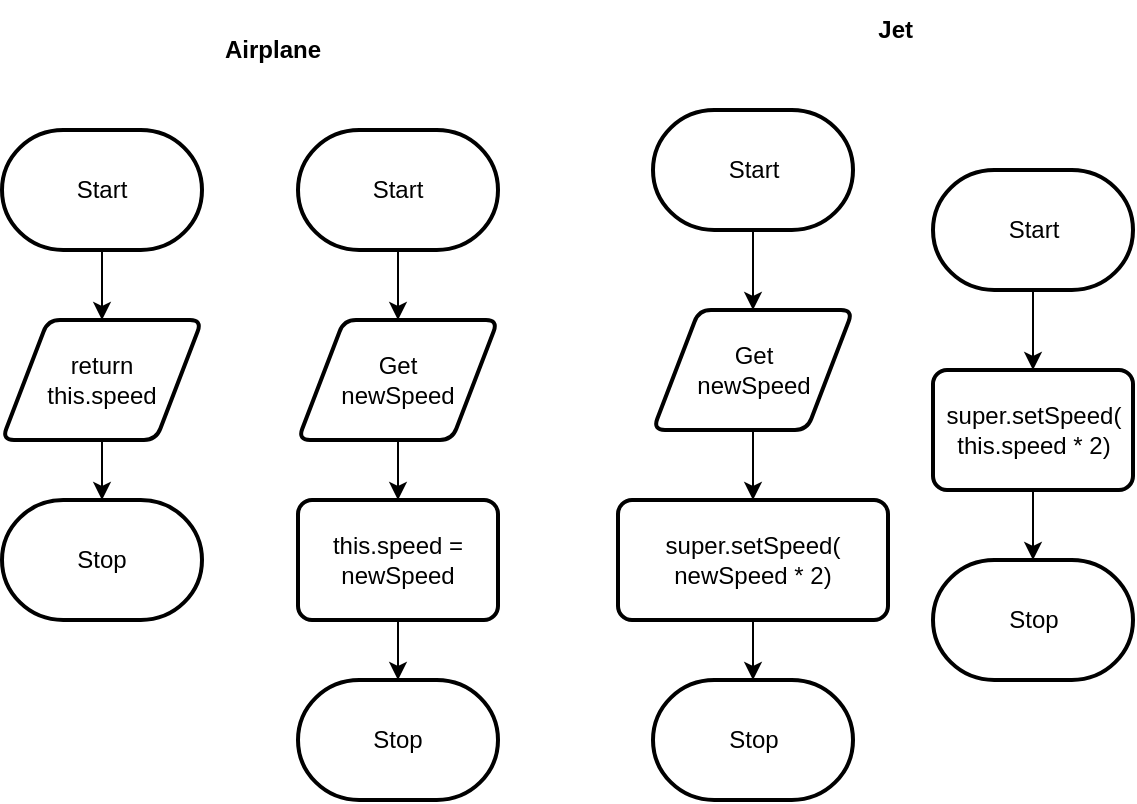 <mxfile>
    <diagram id="_DNTByqZPSWDw6pXB3MU" name="Page-1">
        <mxGraphModel dx="1086" dy="700" grid="1" gridSize="10" guides="1" tooltips="1" connect="1" arrows="1" fold="1" page="1" pageScale="1" pageWidth="827" pageHeight="1169" math="0" shadow="0">
            <root>
                <mxCell id="0"/>
                <mxCell id="1" parent="0"/>
                <mxCell id="2" style="edgeStyle=elbowEdgeStyle;rounded=0;elbow=vertical;html=1;entryX=0.5;entryY=0;entryDx=0;entryDy=0;" edge="1" parent="1" target="5">
                    <mxGeometry relative="1" as="geometry">
                        <mxPoint x="122" y="165" as="sourcePoint"/>
                    </mxGeometry>
                </mxCell>
                <mxCell id="4" style="rounded=0;elbow=vertical;html=1;entryX=0.5;entryY=0;entryDx=0;entryDy=0;entryPerimeter=0;" edge="1" parent="1" source="5">
                    <mxGeometry relative="1" as="geometry">
                        <mxPoint x="122" y="290" as="targetPoint"/>
                    </mxGeometry>
                </mxCell>
                <mxCell id="5" value="return&lt;br style=&quot;font-size: 12px;&quot;&gt;this.speed" style="shape=parallelogram;html=1;strokeWidth=2;perimeter=parallelogramPerimeter;whiteSpace=wrap;rounded=1;arcSize=12;size=0.23;fontSize=12;" vertex="1" parent="1">
                    <mxGeometry x="72" y="200" width="100" height="60" as="geometry"/>
                </mxCell>
                <mxCell id="6" style="edgeStyle=none;rounded=0;html=1;elbow=vertical;" edge="1" parent="1" target="15">
                    <mxGeometry relative="1" as="geometry">
                        <mxPoint x="270" y="165" as="sourcePoint"/>
                    </mxGeometry>
                </mxCell>
                <mxCell id="8" style="edgeStyle=none;html=1;entryX=0.5;entryY=0;entryDx=0;entryDy=0;fontSize=12;" edge="1" parent="1">
                    <mxGeometry relative="1" as="geometry">
                        <mxPoint x="370" y="340" as="sourcePoint"/>
                    </mxGeometry>
                </mxCell>
                <mxCell id="35" value="" style="edgeStyle=none;html=1;" edge="1" parent="1" source="10" target="34">
                    <mxGeometry relative="1" as="geometry"/>
                </mxCell>
                <mxCell id="10" value="this.speed = newSpeed" style="rounded=1;whiteSpace=wrap;html=1;absoluteArcSize=1;arcSize=14;strokeWidth=2;fontSize=12;" vertex="1" parent="1">
                    <mxGeometry x="220" y="290" width="100" height="60" as="geometry"/>
                </mxCell>
                <mxCell id="11" style="edgeStyle=none;html=1;fontSize=12;" edge="1" parent="1">
                    <mxGeometry relative="1" as="geometry">
                        <mxPoint x="408.5" y="410" as="sourcePoint"/>
                    </mxGeometry>
                </mxCell>
                <mxCell id="12" style="edgeStyle=none;html=1;entryX=0;entryY=0.5;entryDx=0;entryDy=0;fontSize=9;" edge="1" parent="1">
                    <mxGeometry relative="1" as="geometry">
                        <mxPoint x="559.5" y="210" as="sourcePoint"/>
                    </mxGeometry>
                </mxCell>
                <mxCell id="13" value="&lt;b&gt;Airplane&lt;/b&gt;" style="text;html=1;align=center;verticalAlign=middle;resizable=0;points=[];autosize=1;strokeColor=none;fillColor=none;" vertex="1" parent="1">
                    <mxGeometry x="172" y="50" width="70" height="30" as="geometry"/>
                </mxCell>
                <mxCell id="14" style="edgeStyle=none;rounded=0;html=1;entryX=0.5;entryY=0;entryDx=0;entryDy=0;elbow=vertical;" edge="1" parent="1" source="15" target="10">
                    <mxGeometry relative="1" as="geometry"/>
                </mxCell>
                <mxCell id="15" value="Get&lt;br&gt;newSpeed" style="shape=parallelogram;html=1;strokeWidth=2;perimeter=parallelogramPerimeter;whiteSpace=wrap;rounded=1;arcSize=12;size=0.23;fontSize=12;" vertex="1" parent="1">
                    <mxGeometry x="220" y="200" width="100" height="60" as="geometry"/>
                </mxCell>
                <mxCell id="16" style="edgeStyle=none;html=1;entryX=0.5;entryY=0;entryDx=0;entryDy=0;" edge="1" parent="1" target="18">
                    <mxGeometry relative="1" as="geometry">
                        <mxPoint x="467.5" y="205" as="targetPoint"/>
                        <mxPoint x="447.5" y="155" as="sourcePoint"/>
                    </mxGeometry>
                </mxCell>
                <mxCell id="17" style="edgeStyle=none;rounded=0;html=1;elbow=vertical;" edge="1" parent="1" source="18" target="23">
                    <mxGeometry relative="1" as="geometry"/>
                </mxCell>
                <mxCell id="18" value="Get&lt;br&gt;newSpeed" style="shape=parallelogram;html=1;strokeWidth=2;perimeter=parallelogramPerimeter;whiteSpace=wrap;rounded=1;arcSize=12;size=0.23;fontSize=12;" vertex="1" parent="1">
                    <mxGeometry x="397.5" y="195" width="100" height="60" as="geometry"/>
                </mxCell>
                <mxCell id="20" style="edgeStyle=none;rounded=0;html=1;elbow=vertical;" edge="1" parent="1" target="26">
                    <mxGeometry relative="1" as="geometry">
                        <mxPoint x="587.5" y="185" as="sourcePoint"/>
                    </mxGeometry>
                </mxCell>
                <mxCell id="36" style="edgeStyle=none;html=1;entryX=0.5;entryY=0;entryDx=0;entryDy=0;entryPerimeter=0;" edge="1" parent="1" source="23" target="28">
                    <mxGeometry relative="1" as="geometry"/>
                </mxCell>
                <mxCell id="23" value="super.setSpeed(&lt;br&gt;newSpeed * 2)" style="rounded=1;whiteSpace=wrap;html=1;absoluteArcSize=1;arcSize=14;strokeWidth=2;fontSize=12;" vertex="1" parent="1">
                    <mxGeometry x="380" y="290" width="135" height="60" as="geometry"/>
                </mxCell>
                <mxCell id="24" value="&lt;b&gt;Jet&amp;nbsp;&lt;br&gt;&lt;/b&gt;" style="text;html=1;align=center;verticalAlign=middle;resizable=0;points=[];autosize=1;strokeColor=none;fillColor=none;" vertex="1" parent="1">
                    <mxGeometry x="499.5" y="40" width="40" height="30" as="geometry"/>
                </mxCell>
                <mxCell id="38" style="edgeStyle=none;html=1;" edge="1" parent="1" source="26" target="30">
                    <mxGeometry relative="1" as="geometry"/>
                </mxCell>
                <mxCell id="26" value="super.setSpeed(&lt;br&gt;this.speed * 2)" style="rounded=1;whiteSpace=wrap;html=1;absoluteArcSize=1;arcSize=14;strokeWidth=2;fontSize=12;" vertex="1" parent="1">
                    <mxGeometry x="537.5" y="225" width="100" height="60" as="geometry"/>
                </mxCell>
                <mxCell id="27" value="Start" style="strokeWidth=2;html=1;shape=mxgraph.flowchart.terminator;whiteSpace=wrap;" vertex="1" parent="1">
                    <mxGeometry x="397.5" y="95" width="100" height="60" as="geometry"/>
                </mxCell>
                <mxCell id="28" value="Stop" style="strokeWidth=2;html=1;shape=mxgraph.flowchart.terminator;whiteSpace=wrap;" vertex="1" parent="1">
                    <mxGeometry x="397.5" y="380" width="100" height="60" as="geometry"/>
                </mxCell>
                <mxCell id="29" value="Start" style="strokeWidth=2;html=1;shape=mxgraph.flowchart.terminator;whiteSpace=wrap;" vertex="1" parent="1">
                    <mxGeometry x="537.5" y="125" width="100" height="60" as="geometry"/>
                </mxCell>
                <mxCell id="30" value="Stop" style="strokeWidth=2;html=1;shape=mxgraph.flowchart.terminator;whiteSpace=wrap;" vertex="1" parent="1">
                    <mxGeometry x="537.5" y="320" width="100" height="60" as="geometry"/>
                </mxCell>
                <mxCell id="31" value="Start" style="strokeWidth=2;html=1;shape=mxgraph.flowchart.terminator;whiteSpace=wrap;" vertex="1" parent="1">
                    <mxGeometry x="72" y="105" width="100" height="60" as="geometry"/>
                </mxCell>
                <mxCell id="32" value="Stop" style="strokeWidth=2;html=1;shape=mxgraph.flowchart.terminator;whiteSpace=wrap;" vertex="1" parent="1">
                    <mxGeometry x="72" y="290" width="100" height="60" as="geometry"/>
                </mxCell>
                <mxCell id="33" value="Start" style="strokeWidth=2;html=1;shape=mxgraph.flowchart.terminator;whiteSpace=wrap;" vertex="1" parent="1">
                    <mxGeometry x="220" y="105" width="100" height="60" as="geometry"/>
                </mxCell>
                <mxCell id="34" value="Stop" style="strokeWidth=2;html=1;shape=mxgraph.flowchart.terminator;whiteSpace=wrap;" vertex="1" parent="1">
                    <mxGeometry x="220" y="380" width="100" height="60" as="geometry"/>
                </mxCell>
            </root>
        </mxGraphModel>
    </diagram>
</mxfile>